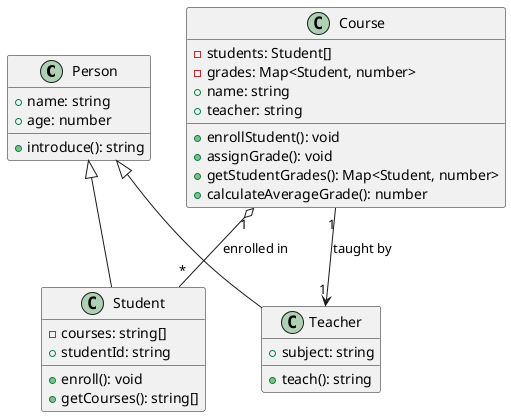 @startuml Student-System

class Person {
    + name: string
    + age: number
    + introduce(): string
}

class Student {
    - courses: string[]
    + studentId: string
    + enroll(): void
    + getCourses(): string[]
}

class Teacher {
    + subject: string
    + teach(): string
}

class Course {
    - students: Student[]
    - grades: Map<Student, number>
    + name: string
    + teacher: string
    + enrollStudent(): void
    + assignGrade(): void
    + getStudentGrades(): Map<Student, number>
    + calculateAverageGrade(): number
}

Person <|-- Student
Person <|-- Teacher
Course "1" o-- "*" Student: enrolled in
Course "1" --> "1" Teacher : taught by

@enduml
